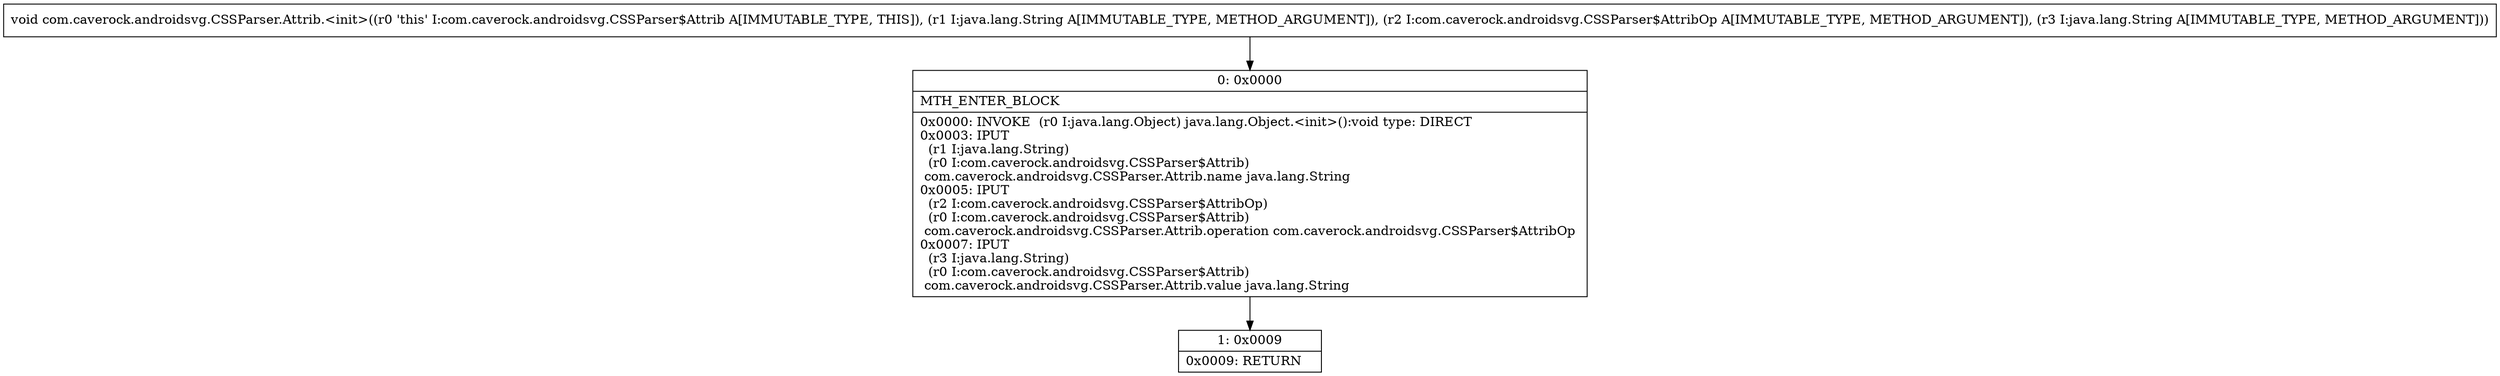digraph "CFG forcom.caverock.androidsvg.CSSParser.Attrib.\<init\>(Ljava\/lang\/String;Lcom\/caverock\/androidsvg\/CSSParser$AttribOp;Ljava\/lang\/String;)V" {
Node_0 [shape=record,label="{0\:\ 0x0000|MTH_ENTER_BLOCK\l|0x0000: INVOKE  (r0 I:java.lang.Object) java.lang.Object.\<init\>():void type: DIRECT \l0x0003: IPUT  \l  (r1 I:java.lang.String)\l  (r0 I:com.caverock.androidsvg.CSSParser$Attrib)\l com.caverock.androidsvg.CSSParser.Attrib.name java.lang.String \l0x0005: IPUT  \l  (r2 I:com.caverock.androidsvg.CSSParser$AttribOp)\l  (r0 I:com.caverock.androidsvg.CSSParser$Attrib)\l com.caverock.androidsvg.CSSParser.Attrib.operation com.caverock.androidsvg.CSSParser$AttribOp \l0x0007: IPUT  \l  (r3 I:java.lang.String)\l  (r0 I:com.caverock.androidsvg.CSSParser$Attrib)\l com.caverock.androidsvg.CSSParser.Attrib.value java.lang.String \l}"];
Node_1 [shape=record,label="{1\:\ 0x0009|0x0009: RETURN   \l}"];
MethodNode[shape=record,label="{void com.caverock.androidsvg.CSSParser.Attrib.\<init\>((r0 'this' I:com.caverock.androidsvg.CSSParser$Attrib A[IMMUTABLE_TYPE, THIS]), (r1 I:java.lang.String A[IMMUTABLE_TYPE, METHOD_ARGUMENT]), (r2 I:com.caverock.androidsvg.CSSParser$AttribOp A[IMMUTABLE_TYPE, METHOD_ARGUMENT]), (r3 I:java.lang.String A[IMMUTABLE_TYPE, METHOD_ARGUMENT])) }"];
MethodNode -> Node_0;
Node_0 -> Node_1;
}

